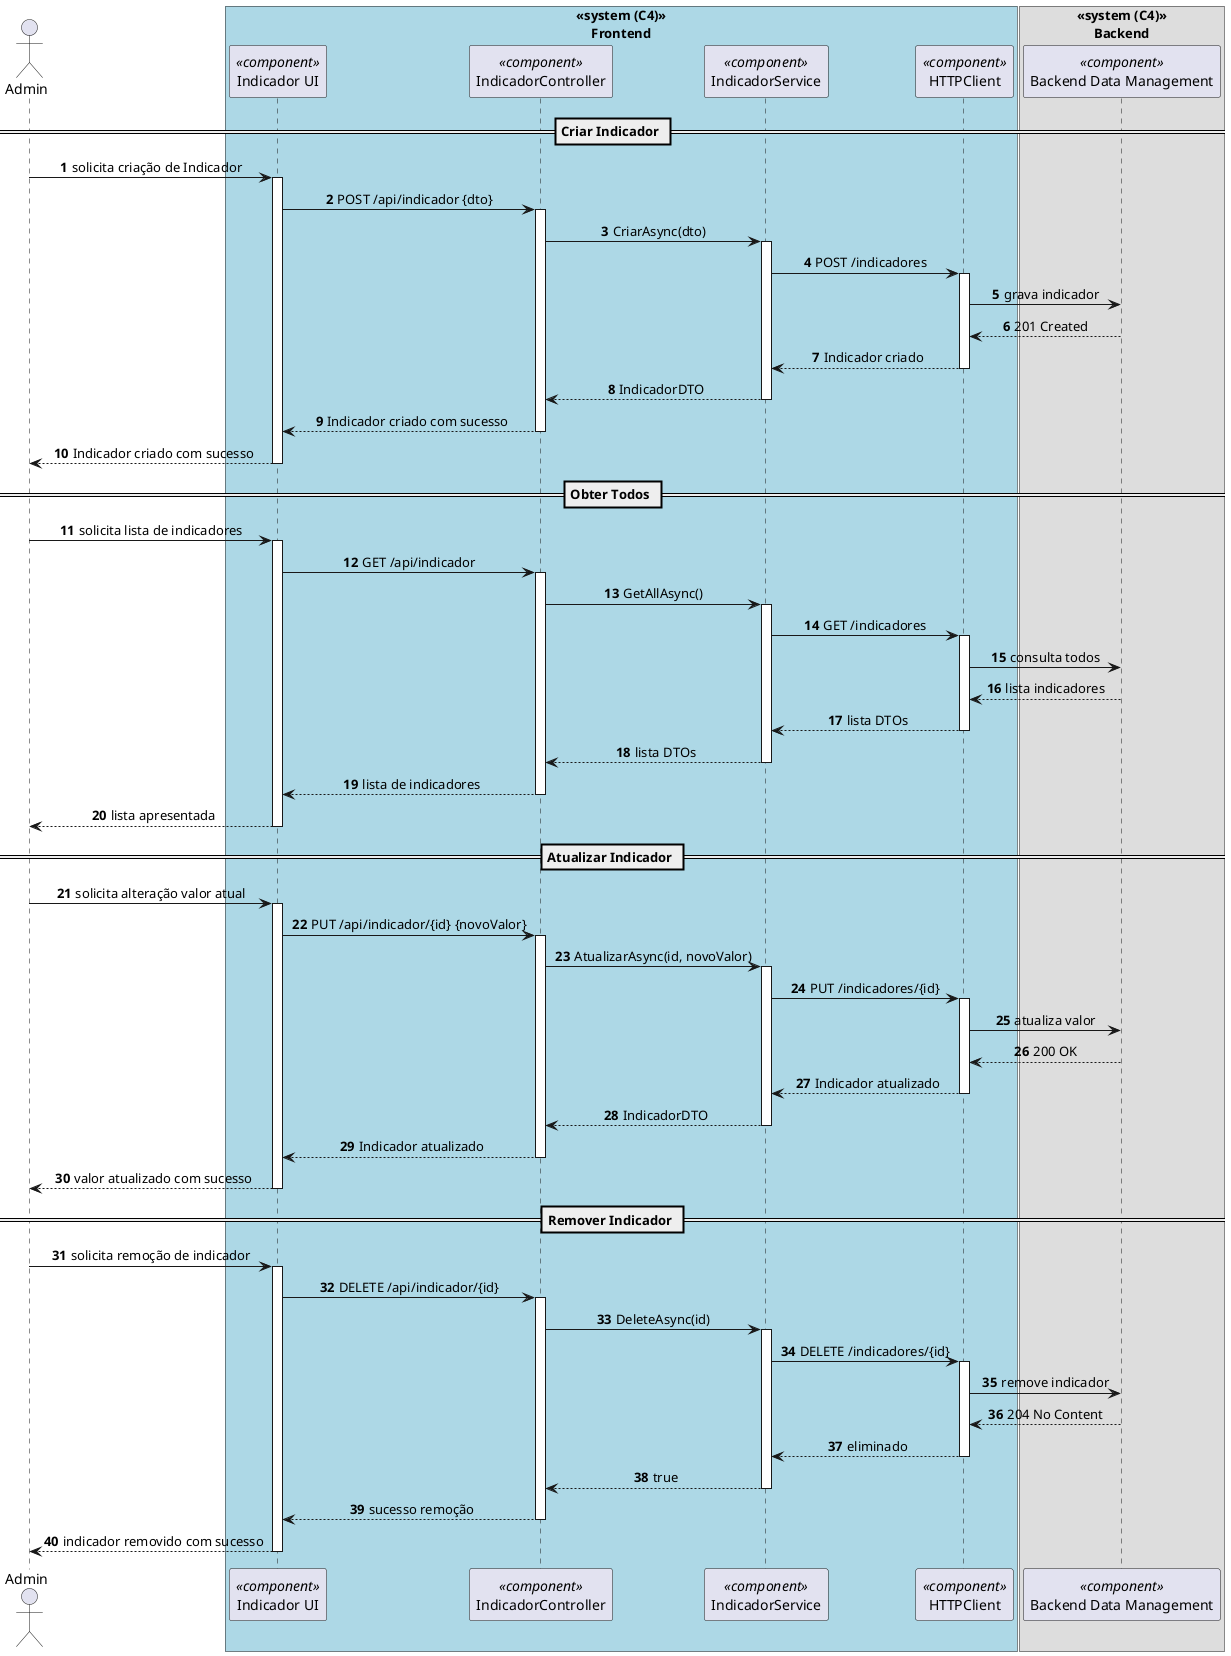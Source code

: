 ﻿@startuml process-view
autonumber
skinparam DefaultTextAlignment center
actor Admin as "Admin"

box "<<system (C4)>>\nFrontend" #LightBlue
    participant UI as "Indicador UI" <<component>>
    participant Controller as "IndicadorController" <<component>>
    participant Service as "IndicadorService" <<component>>
    participant HTTP as "HTTPClient" <<component>>
end box

box "<<system (C4)>>\nBackend"
    participant DB as "Backend Data Management" <<component>>
end box

== Criar Indicador ==
Admin -> UI : solicita criação de Indicador
activate UI
UI -> Controller : POST /api/indicador {dto}
activate Controller
Controller -> Service : CriarAsync(dto)
activate Service
Service -> HTTP : POST /indicadores
activate HTTP
HTTP -> DB : grava indicador
DB --> HTTP : 201 Created
deactivate DB
HTTP --> Service : Indicador criado
deactivate HTTP
Service --> Controller : IndicadorDTO
deactivate Service
Controller --> UI : Indicador criado com sucesso
deactivate Controller
UI --> Admin : Indicador criado com sucesso
deactivate UI

== Obter Todos ==
Admin -> UI : solicita lista de indicadores
activate UI
UI -> Controller : GET /api/indicador
activate Controller
Controller -> Service : GetAllAsync()
activate Service
Service -> HTTP : GET /indicadores
activate HTTP
HTTP -> DB : consulta todos
DB --> HTTP : lista indicadores
deactivate DB
HTTP --> Service : lista DTOs
deactivate HTTP
Service --> Controller : lista DTOs
deactivate Service
Controller --> UI : lista de indicadores
deactivate Controller
UI --> Admin : lista apresentada
deactivate UI

== Atualizar Indicador ==
Admin -> UI : solicita alteração valor atual
activate UI
UI -> Controller : PUT /api/indicador/{id} {novoValor}
activate Controller
Controller -> Service : AtualizarAsync(id, novoValor)
activate Service
Service -> HTTP : PUT /indicadores/{id}
activate HTTP
HTTP -> DB : atualiza valor
DB --> HTTP : 200 OK
deactivate DB
HTTP --> Service : Indicador atualizado
deactivate HTTP
Service --> Controller : IndicadorDTO
deactivate Service
Controller --> UI : Indicador atualizado
deactivate Controller
UI --> Admin : valor atualizado com sucesso
deactivate UI

== Remover Indicador ==
Admin -> UI : solicita remoção de indicador
activate UI
UI -> Controller : DELETE /api/indicador/{id}
activate Controller
Controller -> Service : DeleteAsync(id)
activate Service
Service -> HTTP : DELETE /indicadores/{id}
activate HTTP
HTTP -> DB : remove indicador
DB --> HTTP : 204 No Content
deactivate DB
HTTP --> Service : eliminado
deactivate HTTP
Service --> Controller : true
deactivate Service
Controller --> UI : sucesso remoção
deactivate Controller
UI --> Admin : indicador removido com sucesso
deactivate UI

@enduml
